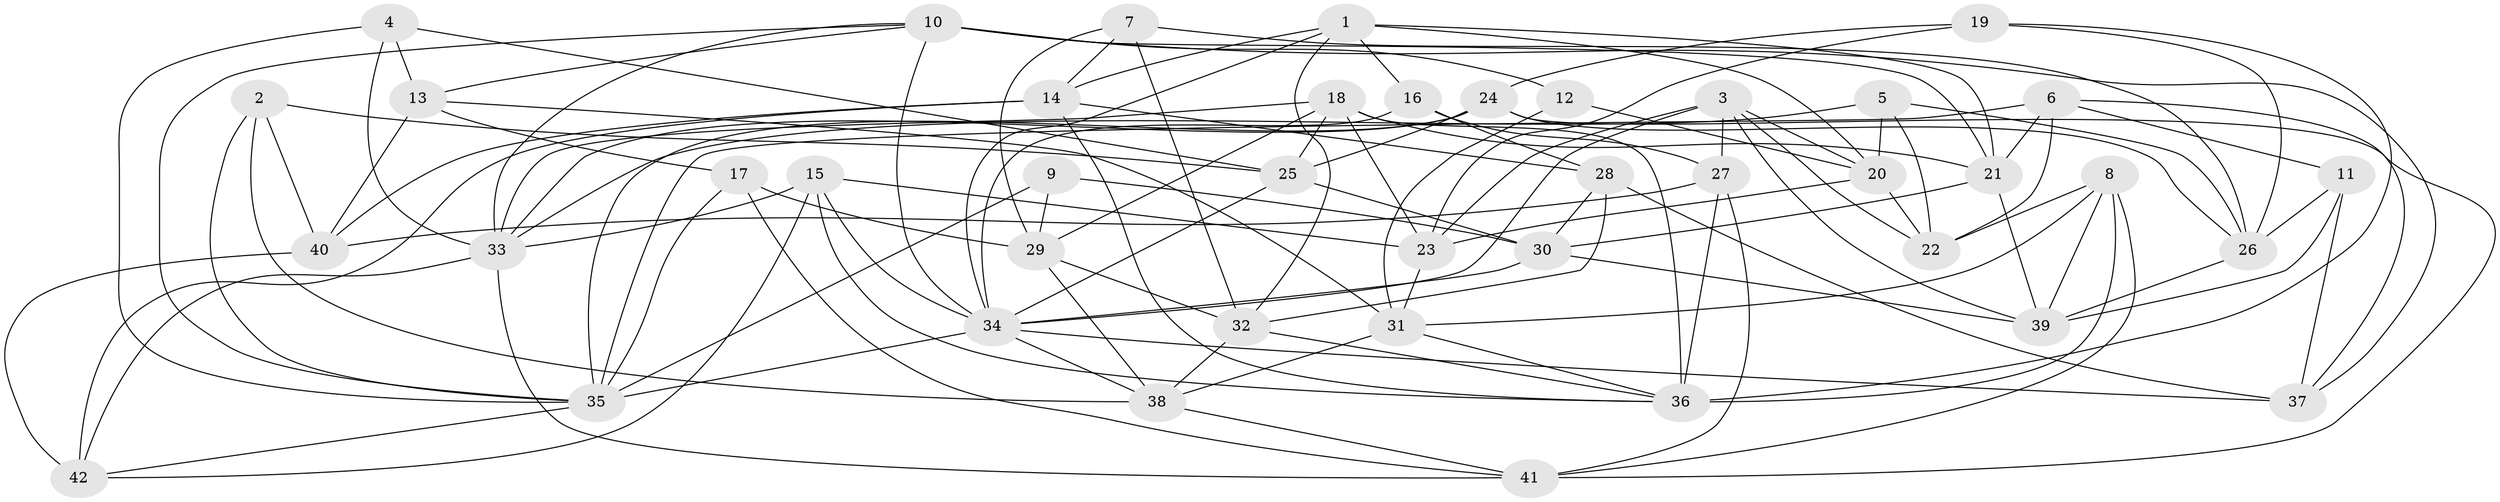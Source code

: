 // original degree distribution, {4: 1.0}
// Generated by graph-tools (version 1.1) at 2025/26/03/09/25 03:26:54]
// undirected, 42 vertices, 116 edges
graph export_dot {
graph [start="1"]
  node [color=gray90,style=filled];
  1;
  2;
  3;
  4;
  5;
  6;
  7;
  8;
  9;
  10;
  11;
  12;
  13;
  14;
  15;
  16;
  17;
  18;
  19;
  20;
  21;
  22;
  23;
  24;
  25;
  26;
  27;
  28;
  29;
  30;
  31;
  32;
  33;
  34;
  35;
  36;
  37;
  38;
  39;
  40;
  41;
  42;
  1 -- 14 [weight=1.0];
  1 -- 16 [weight=1.0];
  1 -- 20 [weight=1.0];
  1 -- 21 [weight=1.0];
  1 -- 32 [weight=1.0];
  1 -- 34 [weight=1.0];
  2 -- 25 [weight=1.0];
  2 -- 35 [weight=1.0];
  2 -- 38 [weight=1.0];
  2 -- 40 [weight=1.0];
  3 -- 20 [weight=1.0];
  3 -- 22 [weight=1.0];
  3 -- 23 [weight=1.0];
  3 -- 27 [weight=1.0];
  3 -- 34 [weight=1.0];
  3 -- 39 [weight=1.0];
  4 -- 13 [weight=1.0];
  4 -- 25 [weight=1.0];
  4 -- 33 [weight=1.0];
  4 -- 35 [weight=1.0];
  5 -- 20 [weight=1.0];
  5 -- 22 [weight=1.0];
  5 -- 26 [weight=1.0];
  5 -- 33 [weight=1.0];
  6 -- 11 [weight=1.0];
  6 -- 21 [weight=1.0];
  6 -- 22 [weight=2.0];
  6 -- 35 [weight=1.0];
  6 -- 37 [weight=1.0];
  7 -- 14 [weight=1.0];
  7 -- 26 [weight=1.0];
  7 -- 29 [weight=1.0];
  7 -- 32 [weight=1.0];
  8 -- 22 [weight=1.0];
  8 -- 31 [weight=1.0];
  8 -- 36 [weight=2.0];
  8 -- 39 [weight=1.0];
  8 -- 41 [weight=1.0];
  9 -- 29 [weight=1.0];
  9 -- 30 [weight=1.0];
  9 -- 35 [weight=2.0];
  10 -- 12 [weight=2.0];
  10 -- 13 [weight=1.0];
  10 -- 21 [weight=1.0];
  10 -- 33 [weight=1.0];
  10 -- 34 [weight=1.0];
  10 -- 35 [weight=1.0];
  10 -- 37 [weight=1.0];
  11 -- 26 [weight=1.0];
  11 -- 37 [weight=1.0];
  11 -- 39 [weight=1.0];
  12 -- 20 [weight=1.0];
  12 -- 31 [weight=1.0];
  13 -- 17 [weight=1.0];
  13 -- 31 [weight=1.0];
  13 -- 40 [weight=2.0];
  14 -- 28 [weight=1.0];
  14 -- 36 [weight=1.0];
  14 -- 40 [weight=1.0];
  14 -- 42 [weight=1.0];
  15 -- 23 [weight=1.0];
  15 -- 33 [weight=2.0];
  15 -- 34 [weight=1.0];
  15 -- 36 [weight=1.0];
  15 -- 42 [weight=1.0];
  16 -- 27 [weight=1.0];
  16 -- 28 [weight=1.0];
  16 -- 34 [weight=1.0];
  17 -- 29 [weight=1.0];
  17 -- 35 [weight=1.0];
  17 -- 41 [weight=1.0];
  18 -- 21 [weight=1.0];
  18 -- 23 [weight=1.0];
  18 -- 25 [weight=1.0];
  18 -- 29 [weight=1.0];
  18 -- 33 [weight=1.0];
  18 -- 36 [weight=1.0];
  19 -- 23 [weight=1.0];
  19 -- 24 [weight=1.0];
  19 -- 26 [weight=1.0];
  19 -- 36 [weight=1.0];
  20 -- 22 [weight=1.0];
  20 -- 23 [weight=1.0];
  21 -- 30 [weight=1.0];
  21 -- 39 [weight=1.0];
  23 -- 31 [weight=1.0];
  24 -- 25 [weight=1.0];
  24 -- 26 [weight=1.0];
  24 -- 33 [weight=1.0];
  24 -- 35 [weight=1.0];
  24 -- 41 [weight=1.0];
  25 -- 30 [weight=1.0];
  25 -- 34 [weight=1.0];
  26 -- 39 [weight=1.0];
  27 -- 36 [weight=2.0];
  27 -- 40 [weight=1.0];
  27 -- 41 [weight=1.0];
  28 -- 30 [weight=1.0];
  28 -- 32 [weight=1.0];
  28 -- 37 [weight=2.0];
  29 -- 32 [weight=1.0];
  29 -- 38 [weight=1.0];
  30 -- 34 [weight=1.0];
  30 -- 39 [weight=1.0];
  31 -- 36 [weight=1.0];
  31 -- 38 [weight=1.0];
  32 -- 36 [weight=1.0];
  32 -- 38 [weight=1.0];
  33 -- 41 [weight=1.0];
  33 -- 42 [weight=2.0];
  34 -- 35 [weight=1.0];
  34 -- 37 [weight=1.0];
  34 -- 38 [weight=1.0];
  35 -- 42 [weight=1.0];
  38 -- 41 [weight=1.0];
  40 -- 42 [weight=1.0];
}
